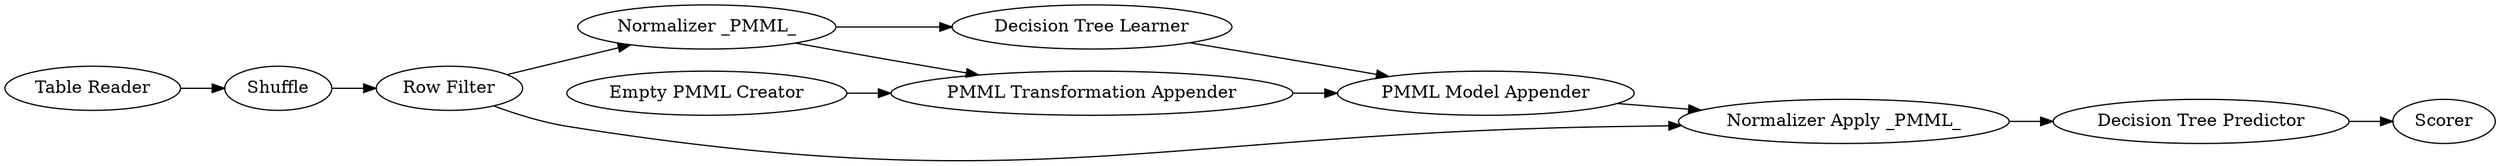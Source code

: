 digraph {
	"-4247881354681787025_53" [label="Normalizer _PMML_"]
	"-4247881354681787025_31" [label="Decision Tree Predictor"]
	"-4247881354681787025_52" [label="Table Reader"]
	"-4247881354681787025_41" [label=Shuffle]
	"-4247881354681787025_42" [label="Row Filter"]
	"-4247881354681787025_55" [label="Decision Tree Learner"]
	"-4247881354681787025_25" [label="Empty PMML Creator"]
	"-4247881354681787025_54" [label=Scorer]
	"-4247881354681787025_21" [label="PMML Transformation Appender"]
	"-4247881354681787025_26" [label="PMML Model Appender"]
	"-4247881354681787025_29" [label="Normalizer Apply _PMML_"]
	"-4247881354681787025_42" -> "-4247881354681787025_53"
	"-4247881354681787025_53" -> "-4247881354681787025_55"
	"-4247881354681787025_31" -> "-4247881354681787025_54"
	"-4247881354681787025_29" -> "-4247881354681787025_31"
	"-4247881354681787025_25" -> "-4247881354681787025_21"
	"-4247881354681787025_21" -> "-4247881354681787025_26"
	"-4247881354681787025_52" -> "-4247881354681787025_41"
	"-4247881354681787025_26" -> "-4247881354681787025_29"
	"-4247881354681787025_41" -> "-4247881354681787025_42"
	"-4247881354681787025_53" -> "-4247881354681787025_21"
	"-4247881354681787025_55" -> "-4247881354681787025_26"
	"-4247881354681787025_42" -> "-4247881354681787025_29"
	rankdir=LR
}
